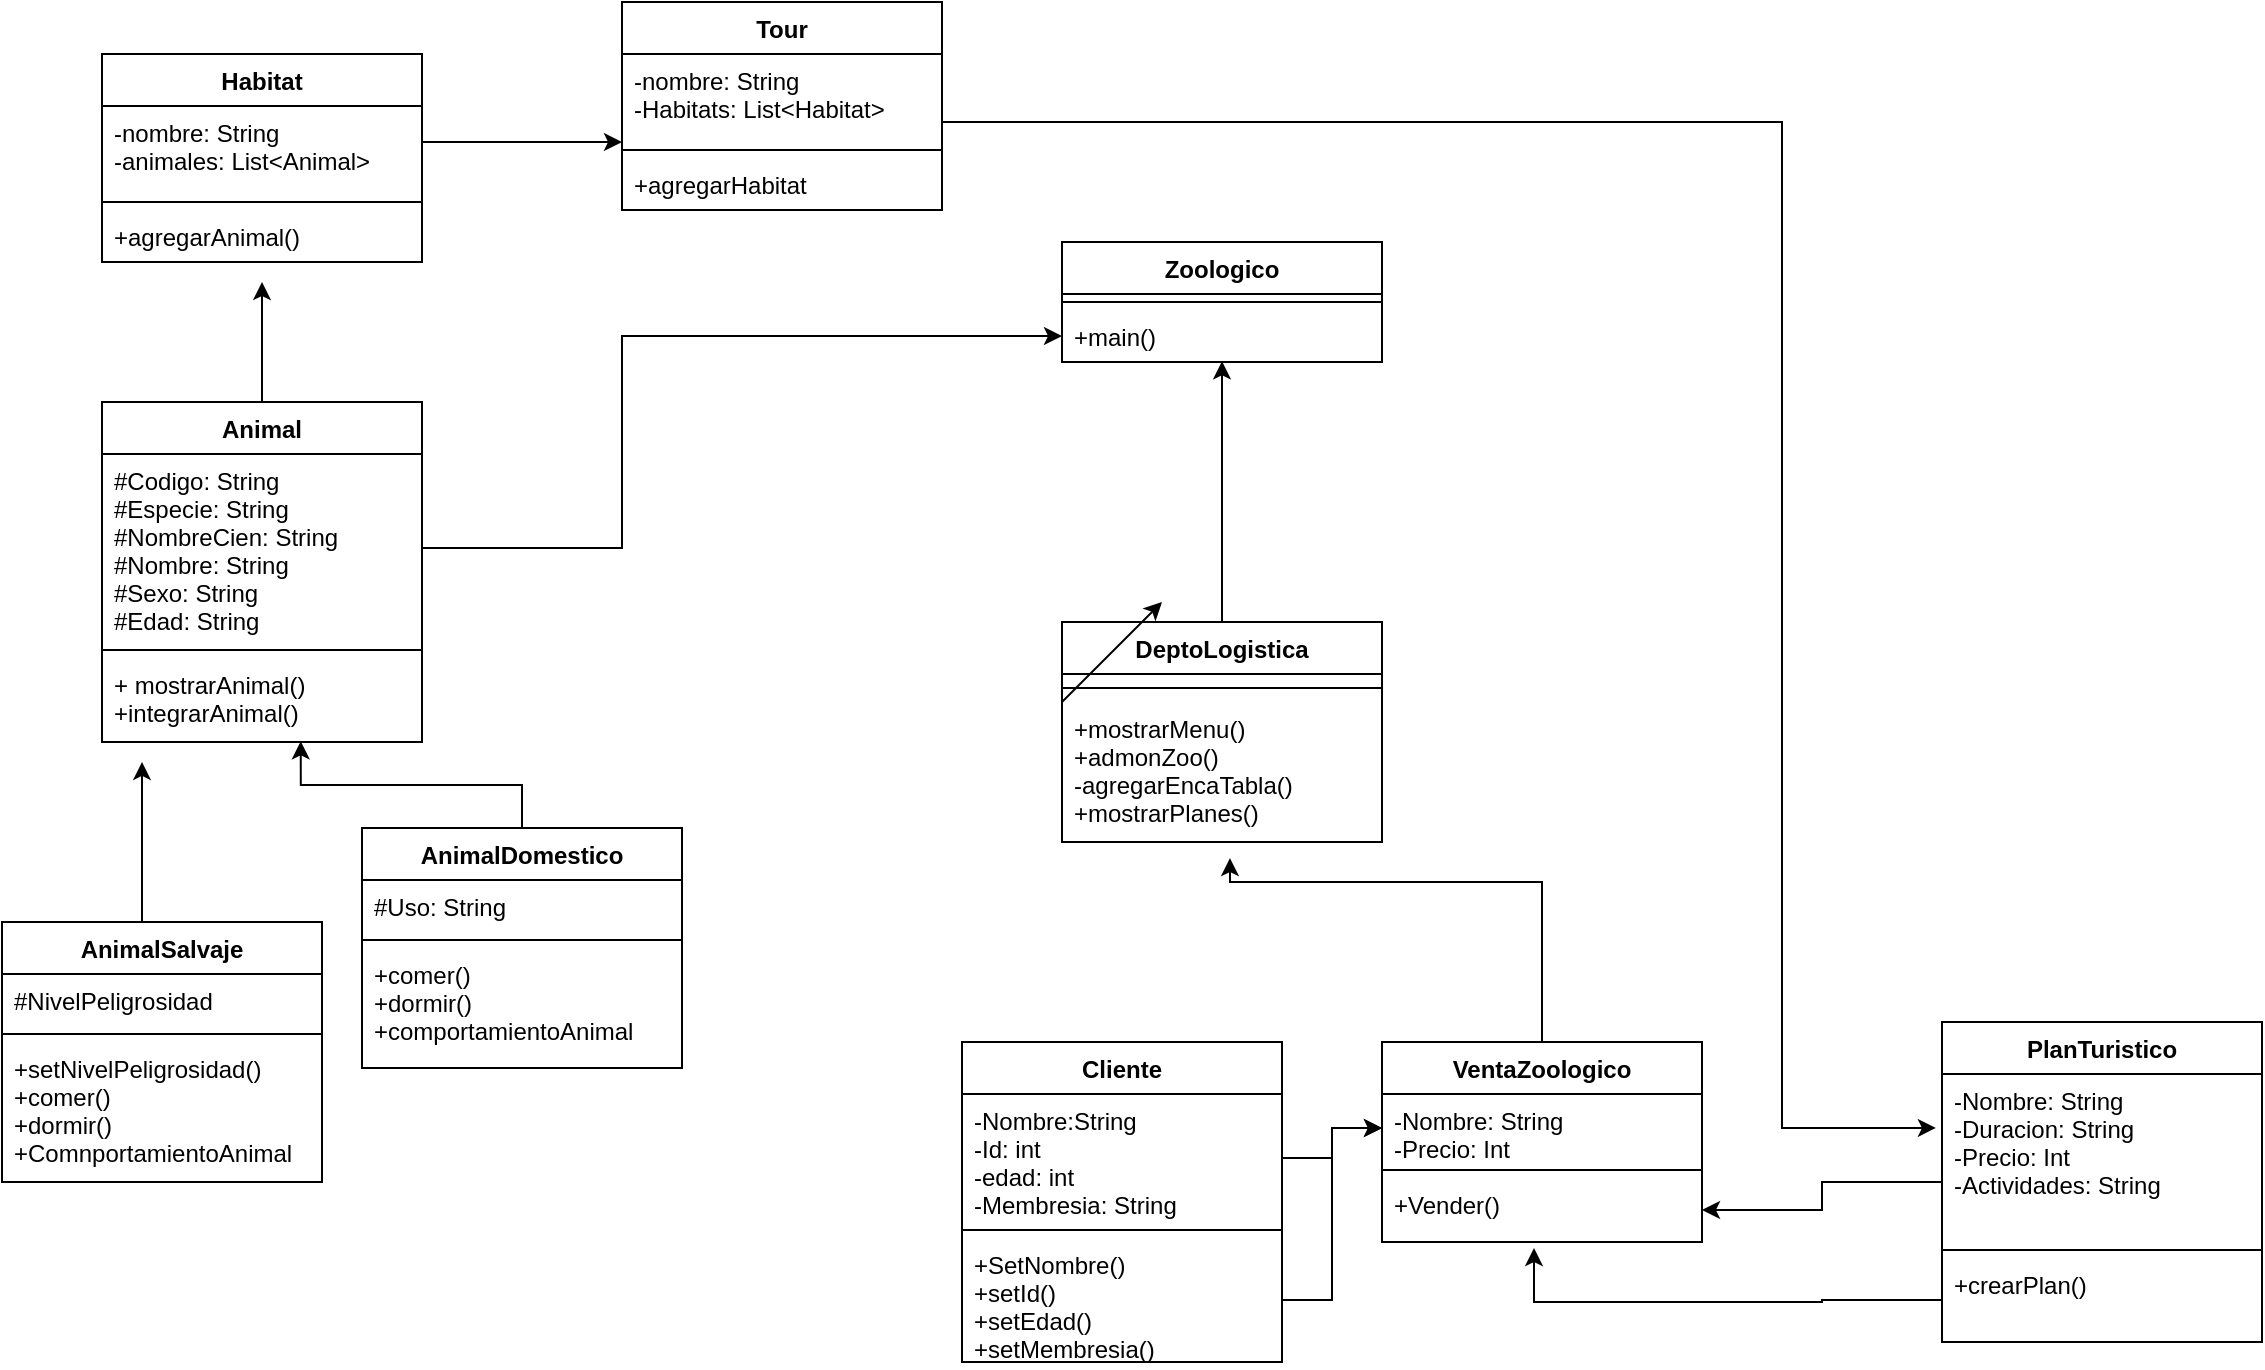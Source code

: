<mxfile version="20.8.16" type="device"><diagram name="Page-1" id="e7e014a7-5840-1c2e-5031-d8a46d1fe8dd"><mxGraphModel dx="1098" dy="1664" grid="1" gridSize="10" guides="1" tooltips="1" connect="1" arrows="1" fold="1" page="1" pageScale="1" pageWidth="1169" pageHeight="826" background="none" math="0" shadow="0"><root><mxCell id="0"/><mxCell id="1" parent="0"/><mxCell id="Z6umMbR4SlVAwIgLPEFX-119" style="edgeStyle=orthogonalEdgeStyle;rounded=0;orthogonalLoop=1;jettySize=auto;html=1;" parent="1" source="Z6umMbR4SlVAwIgLPEFX-41" edge="1"><mxGeometry relative="1" as="geometry"><mxPoint x="140" y="20" as="targetPoint"/></mxGeometry></mxCell><mxCell id="Z6umMbR4SlVAwIgLPEFX-41" value="Animal" style="swimlane;fontStyle=1;align=center;verticalAlign=top;childLayout=stackLayout;horizontal=1;startSize=26;horizontalStack=0;resizeParent=1;resizeParentMax=0;resizeLast=0;collapsible=1;marginBottom=0;rounded=0;" parent="1" vertex="1"><mxGeometry x="60" y="80" width="160" height="170" as="geometry"/></mxCell><mxCell id="Z6umMbR4SlVAwIgLPEFX-42" value="#Codigo: String&#10;#Especie: String&#10;#NombreCien: String&#10;#Nombre: String&#10;#Sexo: String&#10;#Edad: String" style="text;strokeColor=none;fillColor=none;align=left;verticalAlign=top;spacingLeft=4;spacingRight=4;overflow=hidden;rotatable=0;points=[[0,0.5],[1,0.5]];portConstraint=eastwest;rounded=0;" parent="Z6umMbR4SlVAwIgLPEFX-41" vertex="1"><mxGeometry y="26" width="160" height="94" as="geometry"/></mxCell><mxCell id="Z6umMbR4SlVAwIgLPEFX-43" value="" style="line;strokeWidth=1;fillColor=none;align=left;verticalAlign=middle;spacingTop=-1;spacingLeft=3;spacingRight=3;rotatable=0;labelPosition=right;points=[];portConstraint=eastwest;strokeColor=inherit;rounded=0;" parent="Z6umMbR4SlVAwIgLPEFX-41" vertex="1"><mxGeometry y="120" width="160" height="8" as="geometry"/></mxCell><mxCell id="Z6umMbR4SlVAwIgLPEFX-44" value="+ mostrarAnimal()&#10;+integrarAnimal()" style="text;strokeColor=none;fillColor=none;align=left;verticalAlign=top;spacingLeft=4;spacingRight=4;overflow=hidden;rotatable=0;points=[[0,0.5],[1,0.5]];portConstraint=eastwest;rounded=0;" parent="Z6umMbR4SlVAwIgLPEFX-41" vertex="1"><mxGeometry y="128" width="160" height="42" as="geometry"/></mxCell><mxCell id="Z6umMbR4SlVAwIgLPEFX-76" style="edgeStyle=orthogonalEdgeStyle;rounded=0;orthogonalLoop=1;jettySize=auto;html=1;exitX=0.5;exitY=0;exitDx=0;exitDy=0;entryX=0.621;entryY=0.992;entryDx=0;entryDy=0;entryPerimeter=0;" parent="1" source="Z6umMbR4SlVAwIgLPEFX-45" target="Z6umMbR4SlVAwIgLPEFX-44" edge="1"><mxGeometry relative="1" as="geometry"><mxPoint x="160" y="260" as="targetPoint"/></mxGeometry></mxCell><mxCell id="Z6umMbR4SlVAwIgLPEFX-45" value="AnimalDomestico" style="swimlane;fontStyle=1;align=center;verticalAlign=top;childLayout=stackLayout;horizontal=1;startSize=26;horizontalStack=0;resizeParent=1;resizeParentMax=0;resizeLast=0;collapsible=1;marginBottom=0;rounded=0;" parent="1" vertex="1"><mxGeometry x="190" y="293" width="160" height="120" as="geometry"/></mxCell><mxCell id="Z6umMbR4SlVAwIgLPEFX-46" value="#Uso: String" style="text;strokeColor=none;fillColor=none;align=left;verticalAlign=top;spacingLeft=4;spacingRight=4;overflow=hidden;rotatable=0;points=[[0,0.5],[1,0.5]];portConstraint=eastwest;rounded=0;" parent="Z6umMbR4SlVAwIgLPEFX-45" vertex="1"><mxGeometry y="26" width="160" height="26" as="geometry"/></mxCell><mxCell id="Z6umMbR4SlVAwIgLPEFX-47" value="" style="line;strokeWidth=1;fillColor=none;align=left;verticalAlign=middle;spacingTop=-1;spacingLeft=3;spacingRight=3;rotatable=0;labelPosition=right;points=[];portConstraint=eastwest;strokeColor=inherit;rounded=0;" parent="Z6umMbR4SlVAwIgLPEFX-45" vertex="1"><mxGeometry y="52" width="160" height="8" as="geometry"/></mxCell><mxCell id="Z6umMbR4SlVAwIgLPEFX-48" value="+comer()&#10;+dormir()&#10;+comportamientoAnimal" style="text;strokeColor=none;fillColor=none;align=left;verticalAlign=top;spacingLeft=4;spacingRight=4;overflow=hidden;rotatable=0;points=[[0,0.5],[1,0.5]];portConstraint=eastwest;rounded=0;" parent="Z6umMbR4SlVAwIgLPEFX-45" vertex="1"><mxGeometry y="60" width="160" height="60" as="geometry"/></mxCell><mxCell id="Z6umMbR4SlVAwIgLPEFX-49" value="AnimalSalvaje" style="swimlane;fontStyle=1;align=center;verticalAlign=top;childLayout=stackLayout;horizontal=1;startSize=26;horizontalStack=0;resizeParent=1;resizeParentMax=0;resizeLast=0;collapsible=1;marginBottom=0;rounded=0;" parent="1" vertex="1"><mxGeometry x="10" y="340" width="160" height="130" as="geometry"/></mxCell><mxCell id="Z6umMbR4SlVAwIgLPEFX-50" value="#NivelPeligrosidad" style="text;strokeColor=none;fillColor=none;align=left;verticalAlign=top;spacingLeft=4;spacingRight=4;overflow=hidden;rotatable=0;points=[[0,0.5],[1,0.5]];portConstraint=eastwest;rounded=0;" parent="Z6umMbR4SlVAwIgLPEFX-49" vertex="1"><mxGeometry y="26" width="160" height="26" as="geometry"/></mxCell><mxCell id="Z6umMbR4SlVAwIgLPEFX-51" value="" style="line;strokeWidth=1;fillColor=none;align=left;verticalAlign=middle;spacingTop=-1;spacingLeft=3;spacingRight=3;rotatable=0;labelPosition=right;points=[];portConstraint=eastwest;strokeColor=inherit;rounded=0;" parent="Z6umMbR4SlVAwIgLPEFX-49" vertex="1"><mxGeometry y="52" width="160" height="8" as="geometry"/></mxCell><mxCell id="Z6umMbR4SlVAwIgLPEFX-52" value="+setNivelPeligrosidad()&#10;+comer()&#10;+dormir()&#10;+ComnportamientoAnimal" style="text;strokeColor=none;fillColor=none;align=left;verticalAlign=top;spacingLeft=4;spacingRight=4;overflow=hidden;rotatable=0;points=[[0,0.5],[1,0.5]];portConstraint=eastwest;rounded=0;" parent="Z6umMbR4SlVAwIgLPEFX-49" vertex="1"><mxGeometry y="60" width="160" height="70" as="geometry"/></mxCell><mxCell id="Z6umMbR4SlVAwIgLPEFX-53" value="Cliente" style="swimlane;fontStyle=1;align=center;verticalAlign=top;childLayout=stackLayout;horizontal=1;startSize=26;horizontalStack=0;resizeParent=1;resizeParentMax=0;resizeLast=0;collapsible=1;marginBottom=0;rounded=0;" parent="1" vertex="1"><mxGeometry x="490" y="400" width="160" height="160" as="geometry"/></mxCell><mxCell id="Z6umMbR4SlVAwIgLPEFX-54" value="-Nombre:String&#10;-Id: int&#10;-edad: int&#10;-Membresia: String" style="text;strokeColor=none;fillColor=none;align=left;verticalAlign=top;spacingLeft=4;spacingRight=4;overflow=hidden;rotatable=0;points=[[0,0.5],[1,0.5]];portConstraint=eastwest;rounded=0;" parent="Z6umMbR4SlVAwIgLPEFX-53" vertex="1"><mxGeometry y="26" width="160" height="64" as="geometry"/></mxCell><mxCell id="Z6umMbR4SlVAwIgLPEFX-55" value="" style="line;strokeWidth=1;fillColor=none;align=left;verticalAlign=middle;spacingTop=-1;spacingLeft=3;spacingRight=3;rotatable=0;labelPosition=right;points=[];portConstraint=eastwest;strokeColor=inherit;rounded=0;" parent="Z6umMbR4SlVAwIgLPEFX-53" vertex="1"><mxGeometry y="90" width="160" height="8" as="geometry"/></mxCell><mxCell id="Z6umMbR4SlVAwIgLPEFX-56" value="+SetNombre()&#10;+setId()&#10;+setEdad()&#10;+setMembresia()" style="text;strokeColor=none;fillColor=none;align=left;verticalAlign=top;spacingLeft=4;spacingRight=4;overflow=hidden;rotatable=0;points=[[0,0.5],[1,0.5]];portConstraint=eastwest;rounded=0;" parent="Z6umMbR4SlVAwIgLPEFX-53" vertex="1"><mxGeometry y="98" width="160" height="62" as="geometry"/></mxCell><mxCell id="Z6umMbR4SlVAwIgLPEFX-86" style="edgeStyle=orthogonalEdgeStyle;rounded=0;orthogonalLoop=1;jettySize=auto;html=1;entryX=0.5;entryY=0.986;entryDx=0;entryDy=0;entryPerimeter=0;" parent="1" source="Z6umMbR4SlVAwIgLPEFX-57" target="Z6umMbR4SlVAwIgLPEFX-73" edge="1"><mxGeometry relative="1" as="geometry"/></mxCell><mxCell id="Z6umMbR4SlVAwIgLPEFX-57" value="DeptoLogistica" style="swimlane;fontStyle=1;align=center;verticalAlign=top;childLayout=stackLayout;horizontal=1;startSize=26;horizontalStack=0;resizeParent=1;resizeParentMax=0;resizeLast=0;collapsible=1;marginBottom=0;rounded=0;" parent="1" vertex="1"><mxGeometry x="540" y="190" width="160" height="110" as="geometry"/></mxCell><mxCell id="Z6umMbR4SlVAwIgLPEFX-59" value="" style="line;strokeWidth=1;fillColor=none;align=left;verticalAlign=middle;spacingTop=-1;spacingLeft=3;spacingRight=3;rotatable=0;labelPosition=right;points=[];portConstraint=eastwest;strokeColor=inherit;rounded=0;" parent="Z6umMbR4SlVAwIgLPEFX-57" vertex="1"><mxGeometry y="26" width="160" height="14" as="geometry"/></mxCell><mxCell id="Z6umMbR4SlVAwIgLPEFX-60" value="+mostrarMenu()&#10;+admonZoo()&#10;-agregarEncaTabla()&#10;+mostrarPlanes()" style="text;strokeColor=none;fillColor=none;align=left;verticalAlign=top;spacingLeft=4;spacingRight=4;overflow=hidden;rotatable=0;points=[[0,0.5],[1,0.5]];portConstraint=eastwest;rounded=0;" parent="Z6umMbR4SlVAwIgLPEFX-57" vertex="1"><mxGeometry y="40" width="160" height="70" as="geometry"/></mxCell><mxCell id="Z6umMbR4SlVAwIgLPEFX-84" style="edgeStyle=orthogonalEdgeStyle;rounded=0;orthogonalLoop=1;jettySize=auto;html=1;entryX=0.525;entryY=1.115;entryDx=0;entryDy=0;entryPerimeter=0;" parent="1" source="Z6umMbR4SlVAwIgLPEFX-61" target="Z6umMbR4SlVAwIgLPEFX-60" edge="1"><mxGeometry relative="1" as="geometry"><Array as="points"><mxPoint x="780" y="320"/><mxPoint x="624" y="320"/></Array></mxGeometry></mxCell><mxCell id="Z6umMbR4SlVAwIgLPEFX-61" value="VentaZoologico" style="swimlane;fontStyle=1;align=center;verticalAlign=top;childLayout=stackLayout;horizontal=1;startSize=26;horizontalStack=0;resizeParent=1;resizeParentMax=0;resizeLast=0;collapsible=1;marginBottom=0;rounded=0;" parent="1" vertex="1"><mxGeometry x="700" y="400" width="160" height="100" as="geometry"/></mxCell><mxCell id="Z6umMbR4SlVAwIgLPEFX-62" value="-Nombre: String&#10;-Precio: Int" style="text;strokeColor=none;fillColor=none;align=left;verticalAlign=top;spacingLeft=4;spacingRight=4;overflow=hidden;rotatable=0;points=[[0,0.5],[1,0.5]];portConstraint=eastwest;rounded=0;" parent="Z6umMbR4SlVAwIgLPEFX-61" vertex="1"><mxGeometry y="26" width="160" height="34" as="geometry"/></mxCell><mxCell id="Z6umMbR4SlVAwIgLPEFX-63" value="" style="line;strokeWidth=1;fillColor=none;align=left;verticalAlign=middle;spacingTop=-1;spacingLeft=3;spacingRight=3;rotatable=0;labelPosition=right;points=[];portConstraint=eastwest;strokeColor=inherit;rounded=0;" parent="Z6umMbR4SlVAwIgLPEFX-61" vertex="1"><mxGeometry y="60" width="160" height="8" as="geometry"/></mxCell><mxCell id="Z6umMbR4SlVAwIgLPEFX-64" value="+Vender()" style="text;strokeColor=none;fillColor=none;align=left;verticalAlign=top;spacingLeft=4;spacingRight=4;overflow=hidden;rotatable=0;points=[[0,0.5],[1,0.5]];portConstraint=eastwest;rounded=0;" parent="Z6umMbR4SlVAwIgLPEFX-61" vertex="1"><mxGeometry y="68" width="160" height="32" as="geometry"/></mxCell><mxCell id="Z6umMbR4SlVAwIgLPEFX-80" style="edgeStyle=orthogonalEdgeStyle;rounded=0;orthogonalLoop=1;jettySize=auto;html=1;entryX=1;entryY=0.5;entryDx=0;entryDy=0;" parent="1" source="Z6umMbR4SlVAwIgLPEFX-65" target="Z6umMbR4SlVAwIgLPEFX-64" edge="1"><mxGeometry relative="1" as="geometry"/></mxCell><mxCell id="Z6umMbR4SlVAwIgLPEFX-65" value="PlanTuristico" style="swimlane;fontStyle=1;align=center;verticalAlign=top;childLayout=stackLayout;horizontal=1;startSize=26;horizontalStack=0;resizeParent=1;resizeParentMax=0;resizeLast=0;collapsible=1;marginBottom=0;rounded=0;" parent="1" vertex="1"><mxGeometry x="980" y="390" width="160" height="160" as="geometry"/></mxCell><mxCell id="Z6umMbR4SlVAwIgLPEFX-66" value="-Nombre: String&#10;-Duracion: String&#10;-Precio: Int&#10;-Actividades: String" style="text;strokeColor=none;fillColor=none;align=left;verticalAlign=top;spacingLeft=4;spacingRight=4;overflow=hidden;rotatable=0;points=[[0,0.5],[1,0.5]];portConstraint=eastwest;rounded=0;" parent="Z6umMbR4SlVAwIgLPEFX-65" vertex="1"><mxGeometry y="26" width="160" height="84" as="geometry"/></mxCell><mxCell id="Z6umMbR4SlVAwIgLPEFX-67" value="" style="line;strokeWidth=1;fillColor=none;align=left;verticalAlign=middle;spacingTop=-1;spacingLeft=3;spacingRight=3;rotatable=0;labelPosition=right;points=[];portConstraint=eastwest;strokeColor=inherit;rounded=0;" parent="Z6umMbR4SlVAwIgLPEFX-65" vertex="1"><mxGeometry y="110" width="160" height="8" as="geometry"/></mxCell><mxCell id="Z6umMbR4SlVAwIgLPEFX-68" value="+crearPlan()&#10;" style="text;strokeColor=none;fillColor=none;align=left;verticalAlign=top;spacingLeft=4;spacingRight=4;overflow=hidden;rotatable=0;points=[[0,0.5],[1,0.5]];portConstraint=eastwest;rounded=0;" parent="Z6umMbR4SlVAwIgLPEFX-65" vertex="1"><mxGeometry y="118" width="160" height="42" as="geometry"/></mxCell><mxCell id="Z6umMbR4SlVAwIgLPEFX-70" value="Zoologico" style="swimlane;fontStyle=1;align=center;verticalAlign=top;childLayout=stackLayout;horizontal=1;startSize=26;horizontalStack=0;resizeParent=1;resizeParentMax=0;resizeLast=0;collapsible=1;marginBottom=0;rounded=0;" parent="1" vertex="1"><mxGeometry x="540" width="160" height="60" as="geometry"/></mxCell><mxCell id="Z6umMbR4SlVAwIgLPEFX-72" value="" style="line;strokeWidth=1;fillColor=none;align=left;verticalAlign=middle;spacingTop=-1;spacingLeft=3;spacingRight=3;rotatable=0;labelPosition=right;points=[];portConstraint=eastwest;strokeColor=inherit;rounded=0;" parent="Z6umMbR4SlVAwIgLPEFX-70" vertex="1"><mxGeometry y="26" width="160" height="8" as="geometry"/></mxCell><mxCell id="Z6umMbR4SlVAwIgLPEFX-73" value="+main()&#10;" style="text;strokeColor=none;fillColor=none;align=left;verticalAlign=top;spacingLeft=4;spacingRight=4;overflow=hidden;rotatable=0;points=[[0,0.5],[1,0.5]];portConstraint=eastwest;rounded=0;" parent="Z6umMbR4SlVAwIgLPEFX-70" vertex="1"><mxGeometry y="34" width="160" height="26" as="geometry"/></mxCell><mxCell id="Z6umMbR4SlVAwIgLPEFX-81" style="edgeStyle=orthogonalEdgeStyle;rounded=0;orthogonalLoop=1;jettySize=auto;html=1;entryX=0;entryY=0.5;entryDx=0;entryDy=0;" parent="1" source="Z6umMbR4SlVAwIgLPEFX-56" target="Z6umMbR4SlVAwIgLPEFX-62" edge="1"><mxGeometry relative="1" as="geometry"/></mxCell><mxCell id="Z6umMbR4SlVAwIgLPEFX-82" style="edgeStyle=orthogonalEdgeStyle;rounded=0;orthogonalLoop=1;jettySize=auto;html=1;entryX=0;entryY=0.5;entryDx=0;entryDy=0;" parent="1" source="Z6umMbR4SlVAwIgLPEFX-54" target="Z6umMbR4SlVAwIgLPEFX-62" edge="1"><mxGeometry relative="1" as="geometry"/></mxCell><mxCell id="Z6umMbR4SlVAwIgLPEFX-85" style="edgeStyle=orthogonalEdgeStyle;rounded=0;orthogonalLoop=1;jettySize=auto;html=1;entryX=0;entryY=0.5;entryDx=0;entryDy=0;" parent="1" source="Z6umMbR4SlVAwIgLPEFX-42" target="Z6umMbR4SlVAwIgLPEFX-73" edge="1"><mxGeometry relative="1" as="geometry"><mxPoint x="440" y="160" as="targetPoint"/><Array as="points"><mxPoint x="320" y="153"/><mxPoint x="320" y="47"/></Array></mxGeometry></mxCell><mxCell id="Z6umMbR4SlVAwIgLPEFX-135" style="edgeStyle=orthogonalEdgeStyle;rounded=0;orthogonalLoop=1;jettySize=auto;html=1;exitX=1;exitY=0;exitDx=0;exitDy=0;" parent="1" source="Z6umMbR4SlVAwIgLPEFX-100" target="Z6umMbR4SlVAwIgLPEFX-110" edge="1"><mxGeometry relative="1" as="geometry"><Array as="points"><mxPoint x="220" y="-50"/></Array></mxGeometry></mxCell><mxCell id="Z6umMbR4SlVAwIgLPEFX-100" value="Habitat" style="swimlane;fontStyle=1;align=center;verticalAlign=top;childLayout=stackLayout;horizontal=1;startSize=26;horizontalStack=0;resizeParent=1;resizeParentMax=0;resizeLast=0;collapsible=1;marginBottom=0;rounded=0;" parent="1" vertex="1"><mxGeometry x="60" y="-94" width="160" height="104" as="geometry"/></mxCell><mxCell id="Z6umMbR4SlVAwIgLPEFX-101" value="-nombre: String&#10;-animales: List&lt;Animal&gt;" style="text;strokeColor=none;fillColor=none;align=left;verticalAlign=top;spacingLeft=4;spacingRight=4;overflow=hidden;rotatable=0;points=[[0,0.5],[1,0.5]];portConstraint=eastwest;rounded=0;" parent="Z6umMbR4SlVAwIgLPEFX-100" vertex="1"><mxGeometry y="26" width="160" height="44" as="geometry"/></mxCell><mxCell id="Z6umMbR4SlVAwIgLPEFX-102" value="" style="line;strokeWidth=1;fillColor=none;align=left;verticalAlign=middle;spacingTop=-1;spacingLeft=3;spacingRight=3;rotatable=0;labelPosition=right;points=[];portConstraint=eastwest;strokeColor=inherit;rounded=0;" parent="Z6umMbR4SlVAwIgLPEFX-100" vertex="1"><mxGeometry y="70" width="160" height="8" as="geometry"/></mxCell><mxCell id="Z6umMbR4SlVAwIgLPEFX-103" value="+agregarAnimal()" style="text;strokeColor=none;fillColor=none;align=left;verticalAlign=top;spacingLeft=4;spacingRight=4;overflow=hidden;rotatable=0;points=[[0,0.5],[1,0.5]];portConstraint=eastwest;rounded=0;" parent="Z6umMbR4SlVAwIgLPEFX-100" vertex="1"><mxGeometry y="78" width="160" height="26" as="geometry"/></mxCell><mxCell id="Z6umMbR4SlVAwIgLPEFX-118" style="edgeStyle=orthogonalEdgeStyle;rounded=0;orthogonalLoop=1;jettySize=auto;html=1;entryX=-0.019;entryY=0.321;entryDx=0;entryDy=0;entryPerimeter=0;" parent="1" source="Z6umMbR4SlVAwIgLPEFX-110" target="Z6umMbR4SlVAwIgLPEFX-66" edge="1"><mxGeometry relative="1" as="geometry"><mxPoint x="930" y="440" as="targetPoint"/><Array as="points"><mxPoint x="900" y="-60"/><mxPoint x="900" y="443"/></Array></mxGeometry></mxCell><mxCell id="Z6umMbR4SlVAwIgLPEFX-110" value="Tour" style="swimlane;fontStyle=1;align=center;verticalAlign=top;childLayout=stackLayout;horizontal=1;startSize=26;horizontalStack=0;resizeParent=1;resizeParentMax=0;resizeLast=0;collapsible=1;marginBottom=0;rounded=0;" parent="1" vertex="1"><mxGeometry x="320" y="-120" width="160" height="104" as="geometry"/></mxCell><mxCell id="Z6umMbR4SlVAwIgLPEFX-111" value="-nombre: String&#10;-Habitats: List&lt;Habitat&gt;" style="text;strokeColor=none;fillColor=none;align=left;verticalAlign=top;spacingLeft=4;spacingRight=4;overflow=hidden;rotatable=0;points=[[0,0.5],[1,0.5]];portConstraint=eastwest;rounded=0;" parent="Z6umMbR4SlVAwIgLPEFX-110" vertex="1"><mxGeometry y="26" width="160" height="44" as="geometry"/></mxCell><mxCell id="Z6umMbR4SlVAwIgLPEFX-112" value="" style="line;strokeWidth=1;fillColor=none;align=left;verticalAlign=middle;spacingTop=-1;spacingLeft=3;spacingRight=3;rotatable=0;labelPosition=right;points=[];portConstraint=eastwest;strokeColor=inherit;rounded=0;" parent="Z6umMbR4SlVAwIgLPEFX-110" vertex="1"><mxGeometry y="70" width="160" height="8" as="geometry"/></mxCell><mxCell id="Z6umMbR4SlVAwIgLPEFX-113" value="+agregarHabitat" style="text;strokeColor=none;fillColor=none;align=left;verticalAlign=top;spacingLeft=4;spacingRight=4;overflow=hidden;rotatable=0;points=[[0,0.5],[1,0.5]];portConstraint=eastwest;rounded=0;" parent="Z6umMbR4SlVAwIgLPEFX-110" vertex="1"><mxGeometry y="78" width="160" height="26" as="geometry"/></mxCell><mxCell id="Z6umMbR4SlVAwIgLPEFX-116" style="edgeStyle=orthogonalEdgeStyle;rounded=0;orthogonalLoop=1;jettySize=auto;html=1;entryX=0.475;entryY=1.094;entryDx=0;entryDy=0;entryPerimeter=0;" parent="1" source="Z6umMbR4SlVAwIgLPEFX-68" target="Z6umMbR4SlVAwIgLPEFX-64" edge="1"><mxGeometry relative="1" as="geometry"><mxPoint x="780" y="529" as="targetPoint"/><Array as="points"><mxPoint x="920" y="529"/><mxPoint x="920" y="530"/><mxPoint x="776" y="530"/></Array></mxGeometry></mxCell><mxCell id="B7f5gDx2ELqVOhTnOder-7" value="" style="endArrow=classic;html=1;rounded=0;" edge="1" parent="1"><mxGeometry width="50" height="50" relative="1" as="geometry"><mxPoint x="540" y="230" as="sourcePoint"/><mxPoint x="590" y="180" as="targetPoint"/></mxGeometry></mxCell><mxCell id="B7f5gDx2ELqVOhTnOder-8" value="" style="endArrow=classic;html=1;rounded=0;entryX=0.125;entryY=1.238;entryDx=0;entryDy=0;entryPerimeter=0;" edge="1" parent="1" target="Z6umMbR4SlVAwIgLPEFX-44"><mxGeometry width="50" height="50" relative="1" as="geometry"><mxPoint x="80" y="340" as="sourcePoint"/><mxPoint x="130" y="290" as="targetPoint"/></mxGeometry></mxCell></root></mxGraphModel></diagram></mxfile>